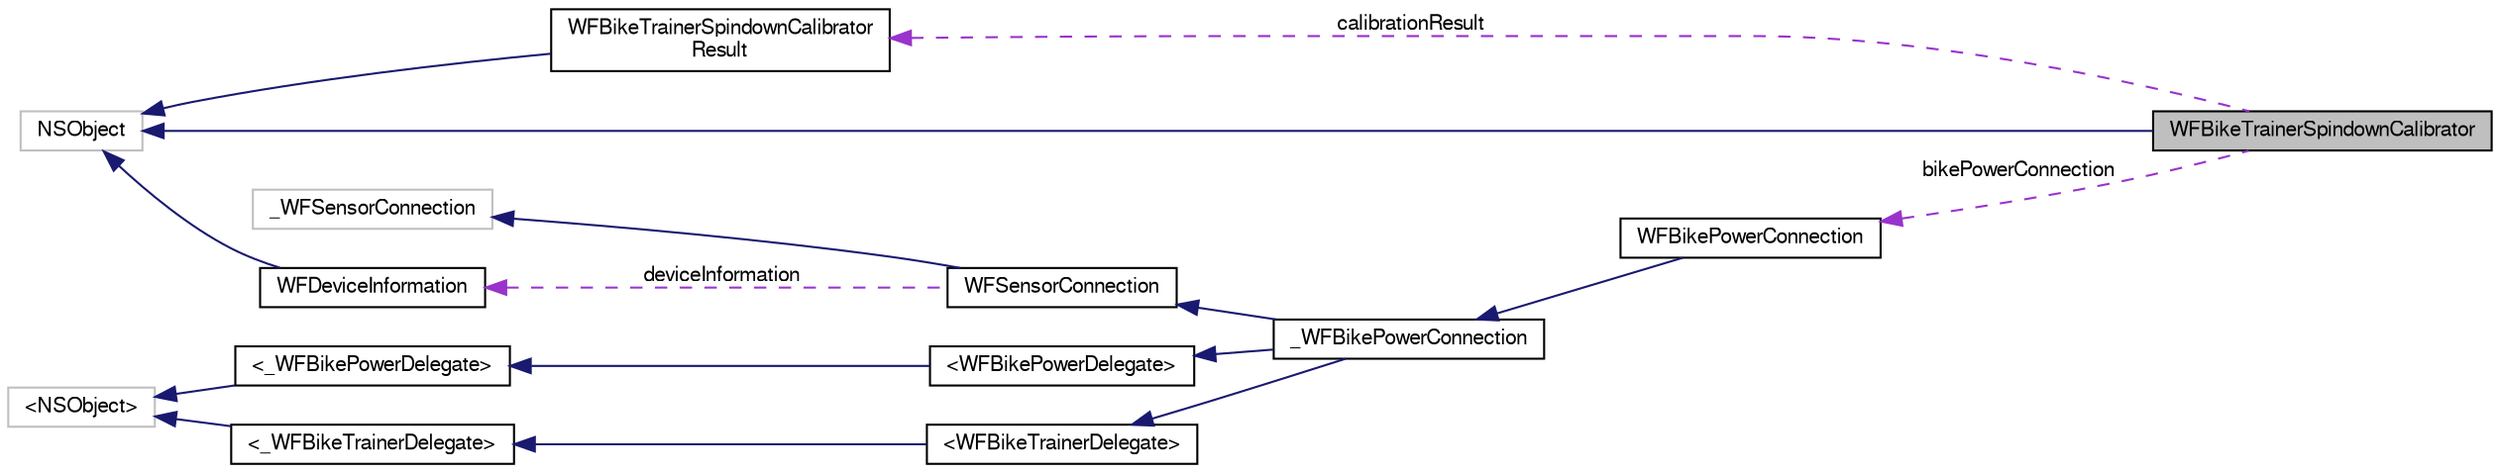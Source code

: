 digraph "WFBikeTrainerSpindownCalibrator"
{
  edge [fontname="FreeSans",fontsize="10",labelfontname="FreeSans",labelfontsize="10"];
  node [fontname="FreeSans",fontsize="10",shape=record];
  rankdir="LR";
  Node1 [label="WFBikeTrainerSpindownCalibrator",height=0.2,width=0.4,color="black", fillcolor="grey75", style="filled", fontcolor="black"];
  Node2 -> Node1 [dir="back",color="midnightblue",fontsize="10",style="solid",fontname="FreeSans"];
  Node2 [label="NSObject",height=0.2,width=0.4,color="grey75", fillcolor="white", style="filled"];
  Node3 -> Node1 [dir="back",color="darkorchid3",fontsize="10",style="dashed",label=" calibrationResult" ,fontname="FreeSans"];
  Node3 [label="WFBikeTrainerSpindownCalibrator\lResult",height=0.2,width=0.4,color="black", fillcolor="white", style="filled",URL="$interface_w_f_bike_trainer_spindown_calibrator_result.html"];
  Node2 -> Node3 [dir="back",color="midnightblue",fontsize="10",style="solid",fontname="FreeSans"];
  Node4 -> Node1 [dir="back",color="darkorchid3",fontsize="10",style="dashed",label=" bikePowerConnection" ,fontname="FreeSans"];
  Node4 [label="WFBikePowerConnection",height=0.2,width=0.4,color="black", fillcolor="white", style="filled",URL="$interface_w_f_bike_power_connection.html",tooltip="Represents a connection to an ANT+ Bike Power sensor. "];
  Node5 -> Node4 [dir="back",color="midnightblue",fontsize="10",style="solid",fontname="FreeSans"];
  Node5 [label="_WFBikePowerConnection",height=0.2,width=0.4,color="black", fillcolor="white", style="filled",URL="$interface___w_f_bike_power_connection.html"];
  Node6 -> Node5 [dir="back",color="midnightblue",fontsize="10",style="solid",fontname="FreeSans"];
  Node6 [label="WFSensorConnection",height=0.2,width=0.4,color="black", fillcolor="white", style="filled",URL="$interface_w_f_sensor_connection.html",tooltip="Represents the connection for an ANT sensor. "];
  Node7 -> Node6 [dir="back",color="midnightblue",fontsize="10",style="solid",fontname="FreeSans"];
  Node7 [label="_WFSensorConnection",height=0.2,width=0.4,color="grey75", fillcolor="white", style="filled"];
  Node8 -> Node6 [dir="back",color="darkorchid3",fontsize="10",style="dashed",label=" deviceInformation" ,fontname="FreeSans"];
  Node8 [label="WFDeviceInformation",height=0.2,width=0.4,color="black", fillcolor="white", style="filled",URL="$interface_w_f_device_information.html",tooltip="This class represents a collection of general information about a device. "];
  Node2 -> Node8 [dir="back",color="midnightblue",fontsize="10",style="solid",fontname="FreeSans"];
  Node9 -> Node5 [dir="back",color="midnightblue",fontsize="10",style="solid",fontname="FreeSans"];
  Node9 [label="\<WFBikePowerDelegate\>",height=0.2,width=0.4,color="black", fillcolor="white", style="filled",URL="$protocol_w_f_bike_power_delegate-p.html",tooltip="Provides the interface for callback methods used by the WFBikePowerConnection. "];
  Node10 -> Node9 [dir="back",color="midnightblue",fontsize="10",style="solid",fontname="FreeSans"];
  Node10 [label="\<_WFBikePowerDelegate\>",height=0.2,width=0.4,color="black", fillcolor="white", style="filled",URL="$protocol___w_f_bike_power_delegate-p.html"];
  Node11 -> Node10 [dir="back",color="midnightblue",fontsize="10",style="solid",fontname="FreeSans"];
  Node11 [label="\<NSObject\>",height=0.2,width=0.4,color="grey75", fillcolor="white", style="filled"];
  Node12 -> Node5 [dir="back",color="midnightblue",fontsize="10",style="solid",fontname="FreeSans"];
  Node12 [label="\<WFBikeTrainerDelegate\>",height=0.2,width=0.4,color="black", fillcolor="white", style="filled",URL="$protocol_w_f_bike_trainer_delegate-p.html",tooltip="Provides the interface for callback methods used by the WFBikePowerConnection. "];
  Node13 -> Node12 [dir="back",color="midnightblue",fontsize="10",style="solid",fontname="FreeSans"];
  Node13 [label="\<_WFBikeTrainerDelegate\>",height=0.2,width=0.4,color="black", fillcolor="white", style="filled",URL="$protocol___w_f_bike_trainer_delegate-p.html"];
  Node11 -> Node13 [dir="back",color="midnightblue",fontsize="10",style="solid",fontname="FreeSans"];
}
